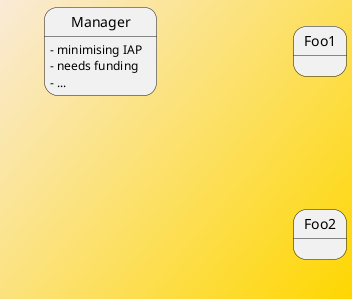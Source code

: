 {
  "sha1": "54bfc5fkxksgmpwmcdi093v5muzm4ng",
  "insertion": {
    "when": "2024-05-30T20:48:20.650Z",
    "user": "plantuml@gmail.com"
  }
}
@startuml

skinparam backgroundcolor AntiqueWhite/Gold
hide <<hidden>>

    state "Manager" as manager
    manager : - minimising IAP
    manager : - needs funding
    manager : - ...

    state "Spread Model" as model <<hidden>>
    model : + state
    model : + funding
    model : + managment strategy
    model :
    model : - expected spread of IAP

    manager -down-> model : actual funding level
    model --> manager : optimised strategy
    
    state Foo1
    state Foo2
    Foo1 -[hidden]-> Foo2

@enduml
